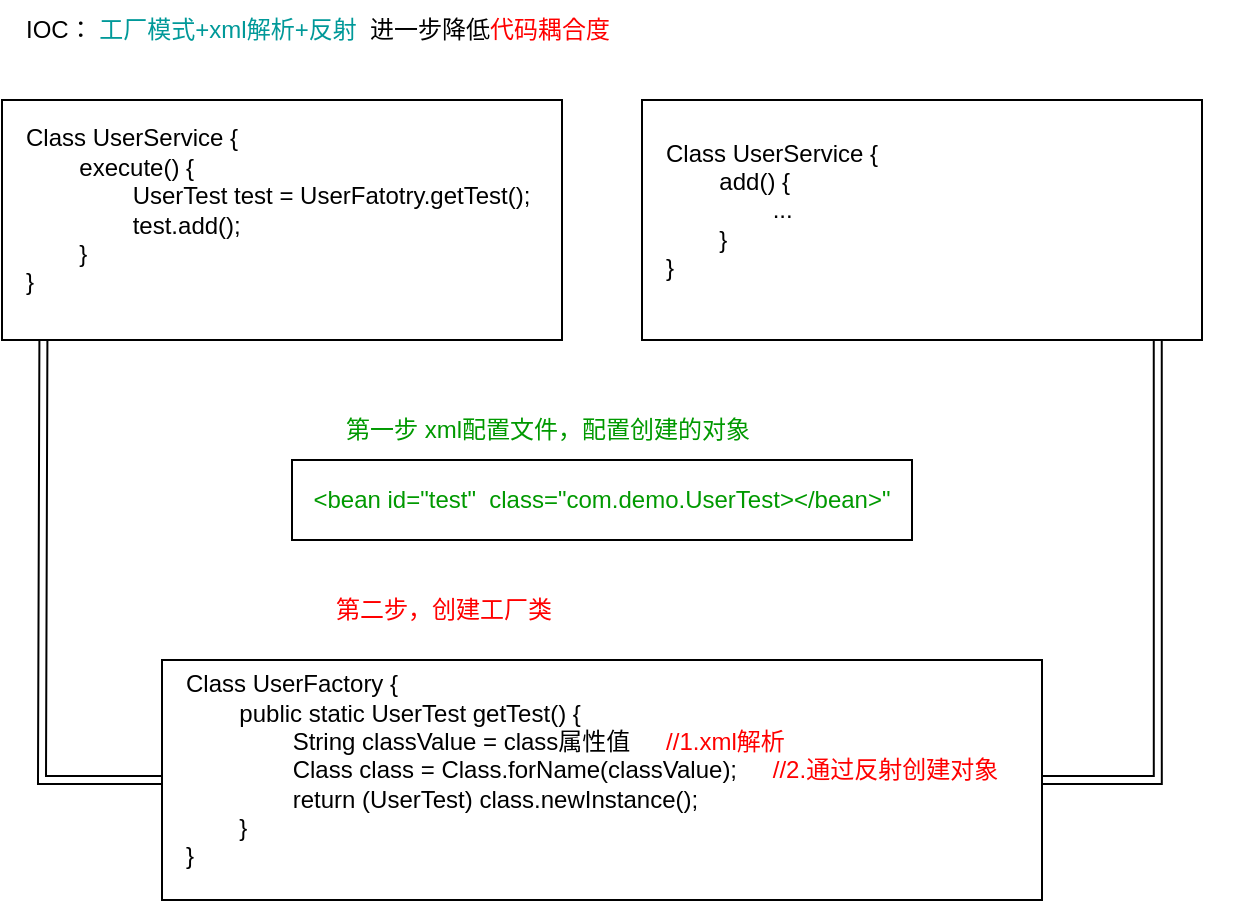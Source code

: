 <mxfile version="19.0.0" type="github"><diagram id="Mx2ZPpZzNwmy2C0N_lsZ" name="Page-1"><mxGraphModel dx="958" dy="520" grid="1" gridSize="10" guides="1" tooltips="1" connect="1" arrows="1" fold="1" page="1" pageScale="1" pageWidth="827" pageHeight="1169" math="0" shadow="0"><root><mxCell id="0"/><mxCell id="1" parent="0"/><mxCell id="KWYVmYZcoU-j6bElMORJ-14" style="edgeStyle=orthogonalEdgeStyle;rounded=0;orthogonalLoop=1;jettySize=auto;html=1;entryX=0;entryY=0.5;entryDx=0;entryDy=0;fontColor=#FF0000;shape=link;exitX=0.074;exitY=0.996;exitDx=0;exitDy=0;exitPerimeter=0;" edge="1" parent="1" source="KWYVmYZcoU-j6bElMORJ-1" target="KWYVmYZcoU-j6bElMORJ-9"><mxGeometry relative="1" as="geometry"><Array as="points"><mxPoint x="101" y="211"/><mxPoint x="100" y="211"/><mxPoint x="100" y="430"/></Array></mxGeometry></mxCell><mxCell id="KWYVmYZcoU-j6bElMORJ-1" value="" style="rounded=0;whiteSpace=wrap;html=1;" vertex="1" parent="1"><mxGeometry x="80" y="90" width="280" height="120" as="geometry"/></mxCell><mxCell id="KWYVmYZcoU-j6bElMORJ-4" value="&lt;div style=&quot;&quot;&gt;&lt;span style=&quot;background-color: initial;&quot;&gt;Class UserService {&lt;/span&gt;&lt;/div&gt;&lt;div style=&quot;&quot;&gt;&lt;span style=&quot;background-color: initial;&quot;&gt;&lt;span style=&quot;white-space: pre;&quot;&gt;&#9;&lt;/span&gt;execute() {&lt;/span&gt;&lt;/div&gt;&lt;div style=&quot;&quot;&gt;&lt;span style=&quot;background-color: initial;&quot;&gt;&lt;span style=&quot;white-space: pre;&quot;&gt;&#9;&lt;/span&gt;&lt;span style=&quot;white-space: pre;&quot;&gt;&#9;&lt;/span&gt;UserTest test = UserFatotry.getTest();&lt;/span&gt;&lt;/div&gt;&lt;div style=&quot;&quot;&gt;&lt;span style=&quot;background-color: initial;&quot;&gt;&lt;span style=&quot;white-space: pre;&quot;&gt;&#9;&lt;/span&gt;&lt;span style=&quot;white-space: pre;&quot;&gt;&#9;&lt;/span&gt;test.add();&lt;br&gt;&lt;/span&gt;&lt;/div&gt;&lt;div style=&quot;&quot;&gt;&lt;span style=&quot;background-color: initial;&quot;&gt;&lt;span style=&quot;white-space: pre;&quot;&gt;&#9;&lt;/span&gt;}&lt;br&gt;&lt;/span&gt;&lt;/div&gt;&lt;div style=&quot;&quot;&gt;&lt;span style=&quot;background-color: initial;&quot;&gt;}&lt;/span&gt;&lt;/div&gt;" style="text;html=1;strokeColor=none;fillColor=none;align=left;verticalAlign=middle;whiteSpace=wrap;rounded=0;" vertex="1" parent="1"><mxGeometry x="90" y="110" width="290" height="70" as="geometry"/></mxCell><mxCell id="KWYVmYZcoU-j6bElMORJ-20" style="edgeStyle=orthogonalEdgeStyle;shape=link;rounded=0;orthogonalLoop=1;jettySize=auto;html=1;entryX=1;entryY=0.5;entryDx=0;entryDy=0;fontColor=#FF0000;exitX=0.921;exitY=0.998;exitDx=0;exitDy=0;exitPerimeter=0;" edge="1" parent="1" source="KWYVmYZcoU-j6bElMORJ-7" target="KWYVmYZcoU-j6bElMORJ-9"><mxGeometry relative="1" as="geometry"><Array as="points"><mxPoint x="658" y="430"/></Array></mxGeometry></mxCell><mxCell id="KWYVmYZcoU-j6bElMORJ-7" value="" style="rounded=0;whiteSpace=wrap;html=1;" vertex="1" parent="1"><mxGeometry x="400" y="90" width="280" height="120" as="geometry"/></mxCell><mxCell id="KWYVmYZcoU-j6bElMORJ-8" value="&lt;div style=&quot;&quot;&gt;&lt;span style=&quot;background-color: initial;&quot;&gt;Class UserService {&lt;/span&gt;&lt;/div&gt;&lt;div style=&quot;&quot;&gt;&lt;span style=&quot;background-color: initial;&quot;&gt;&lt;span style=&quot;white-space: pre;&quot;&gt;&#9;&lt;/span&gt;add() {&lt;/span&gt;&lt;/div&gt;&lt;div style=&quot;&quot;&gt;&lt;span style=&quot;background-color: initial;&quot;&gt;&lt;span style=&quot;white-space: pre;&quot;&gt;&#9;&lt;/span&gt;&lt;span style=&quot;white-space: pre;&quot;&gt;&#9;&lt;/span&gt;...&lt;/span&gt;&lt;/div&gt;&lt;div style=&quot;&quot;&gt;&lt;span style=&quot;background-color: initial;&quot;&gt;&lt;span style=&quot;white-space: pre;&quot;&gt;&#9;&lt;/span&gt;}&lt;br&gt;&lt;/span&gt;&lt;/div&gt;&lt;div style=&quot;&quot;&gt;&lt;span style=&quot;background-color: initial;&quot;&gt;}&lt;/span&gt;&lt;/div&gt;" style="text;html=1;strokeColor=none;fillColor=none;align=left;verticalAlign=middle;whiteSpace=wrap;rounded=0;" vertex="1" parent="1"><mxGeometry x="410" y="110" width="290" height="70" as="geometry"/></mxCell><mxCell id="KWYVmYZcoU-j6bElMORJ-9" value="" style="rounded=0;whiteSpace=wrap;html=1;" vertex="1" parent="1"><mxGeometry x="160" y="370" width="440" height="120" as="geometry"/></mxCell><mxCell id="KWYVmYZcoU-j6bElMORJ-10" value="&lt;div style=&quot;&quot;&gt;&lt;span style=&quot;background-color: initial;&quot;&gt;Class UserFactory {&lt;/span&gt;&lt;/div&gt;&lt;div style=&quot;&quot;&gt;&lt;span style=&quot;background-color: initial;&quot;&gt;&lt;span style=&quot;white-space: pre;&quot;&gt;&#9;&lt;/span&gt;public static UserTest getTest() {&lt;/span&gt;&lt;/div&gt;&lt;div style=&quot;&quot;&gt;&lt;span style=&quot;background-color: initial;&quot;&gt;&lt;span style=&quot;white-space: pre;&quot;&gt;&#9;&lt;/span&gt;&lt;span style=&quot;white-space: pre;&quot;&gt;&#9;&lt;/span&gt;String classValue = class属性值 &lt;span style=&quot;white-space: pre;&quot;&gt;&#9;&lt;/span&gt;&lt;font color=&quot;#ff0000&quot;&gt;//1.xml解析&lt;/font&gt;&lt;/span&gt;&lt;/div&gt;&lt;div style=&quot;&quot;&gt;&lt;span style=&quot;background-color: initial;&quot;&gt;&lt;span style=&quot;white-space: pre;&quot;&gt;&#9;&lt;/span&gt;&lt;span style=&quot;white-space: pre;&quot;&gt;&#9;&lt;/span&gt;Class class = Class.forName(classValue); &lt;span style=&quot;white-space: pre;&quot;&gt;&#9;&lt;/span&gt;&lt;font color=&quot;#ff0000&quot;&gt;//2.通过反射创建对象&lt;/font&gt;&lt;br&gt;&lt;/span&gt;&lt;/div&gt;&lt;div style=&quot;&quot;&gt;&lt;span style=&quot;background-color: initial;&quot;&gt;&lt;span style=&quot;white-space: pre;&quot;&gt;&#9;&lt;/span&gt;&lt;span style=&quot;white-space: pre;&quot;&gt;&#9;&lt;/span&gt;return (UserTest) class.newInstance();&lt;br&gt;&lt;/span&gt;&lt;/div&gt;&lt;div style=&quot;&quot;&gt;&lt;span style=&quot;background-color: initial;&quot;&gt;&lt;span style=&quot;white-space: pre;&quot;&gt;&#9;&lt;/span&gt;}&lt;br&gt;&lt;/span&gt;&lt;/div&gt;&lt;div style=&quot;&quot;&gt;&lt;span style=&quot;background-color: initial;&quot;&gt;}&lt;/span&gt;&lt;/div&gt;" style="text;html=1;strokeColor=none;fillColor=none;align=left;verticalAlign=middle;whiteSpace=wrap;rounded=0;" vertex="1" parent="1"><mxGeometry x="170" y="390" width="410" height="70" as="geometry"/></mxCell><mxCell id="KWYVmYZcoU-j6bElMORJ-11" value="&lt;font color=&quot;#009900&quot;&gt;&amp;lt;bean id=&quot;test&quot;&amp;nbsp; class=&quot;com.demo.UserTest&amp;gt;&amp;lt;/bean&amp;gt;&quot;&lt;/font&gt;" style="rounded=0;whiteSpace=wrap;html=1;" vertex="1" parent="1"><mxGeometry x="225" y="270" width="310" height="40" as="geometry"/></mxCell><mxCell id="KWYVmYZcoU-j6bElMORJ-12" value="第一步 xml配置文件，配置创建的对象" style="text;html=1;strokeColor=none;fillColor=none;align=left;verticalAlign=middle;whiteSpace=wrap;rounded=0;fontColor=#009900;" vertex="1" parent="1"><mxGeometry x="250" y="240" width="270" height="30" as="geometry"/></mxCell><mxCell id="KWYVmYZcoU-j6bElMORJ-13" value="&lt;font color=&quot;#ff0000&quot;&gt;第二步，创建工厂类&lt;/font&gt;" style="text;html=1;strokeColor=none;fillColor=none;align=left;verticalAlign=middle;whiteSpace=wrap;rounded=0;fontColor=#009900;" vertex="1" parent="1"><mxGeometry x="245" y="330" width="270" height="30" as="geometry"/></mxCell><mxCell id="KWYVmYZcoU-j6bElMORJ-21" value="&lt;font color=&quot;#000000&quot;&gt;IOC：&amp;nbsp;&lt;/font&gt;&lt;font color=&quot;#009999&quot;&gt;工厂模式+xml解析+反射&lt;/font&gt;&lt;font color=&quot;#000000&quot;&gt;&amp;nbsp; 进一步降低&lt;/font&gt;代码耦合度" style="text;html=1;strokeColor=none;fillColor=none;align=left;verticalAlign=middle;whiteSpace=wrap;rounded=0;fontColor=#FF0000;" vertex="1" parent="1"><mxGeometry x="90" y="40" width="300" height="30" as="geometry"/></mxCell></root></mxGraphModel></diagram></mxfile>